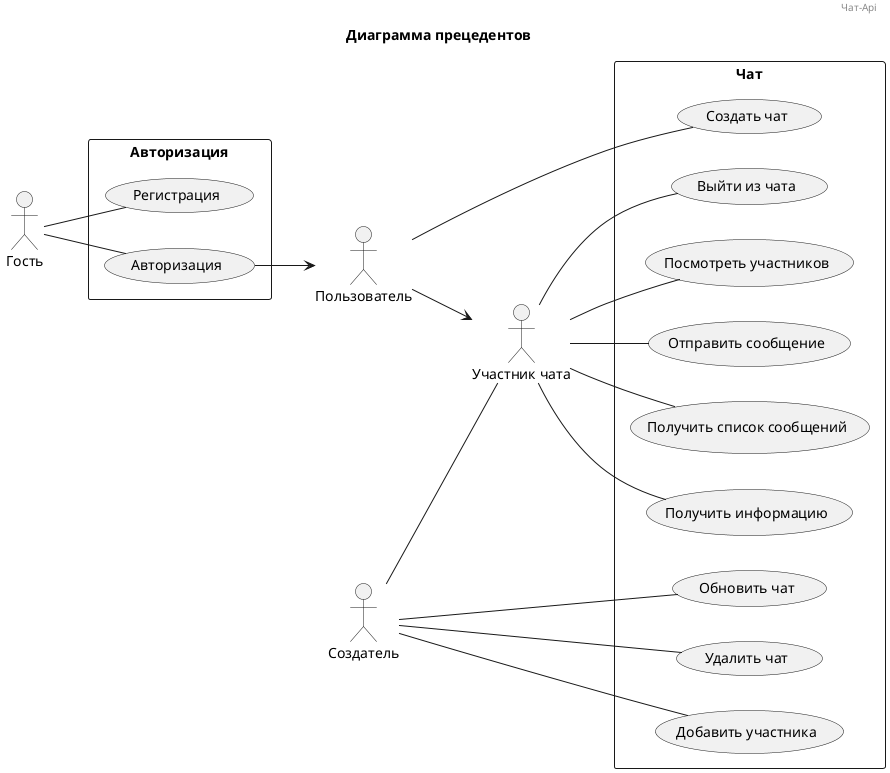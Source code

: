 @startuml

header Чат-Api
title Диаграмма прецедентов

left to right direction

rectangle "Чат"{
    usecase "Создать чат" as create_chat
    usecase "Обновить чат" as update_chat
    usecase "Удалить чат" as delete_chat
    usecase "Получить информацию" as chat_information
    usecase "Выйти из чата" as leave_chat
    usecase "Посмотреть участников" as see_users
    usecase "Отправить сообщение" as send_message
    usecase "Получить список сообщений" as list_messages
    usecase "Добавить участника" as add_user
}

rectangle "Авторизация" {
    usecase "Регистрация" as registration
    usecase "Авторизация" as authorization
}

actor "Гость" as guest
actor "Создатель" as creator
actor "Пользователь" as user
actor "Участник чата" as user_chat

guest -- registration
guest -- authorization

user -- create_chat

user_chat-- chat_information
user_chat-- see_users
user_chat-- leave_chat
user_chat-- send_message
user_chat-- list_messages

creator -- update_chat
creator -- delete_chat
creator -- add_user

creator -- user_chat
authorization --> user


user --> user_chat



@enduml
